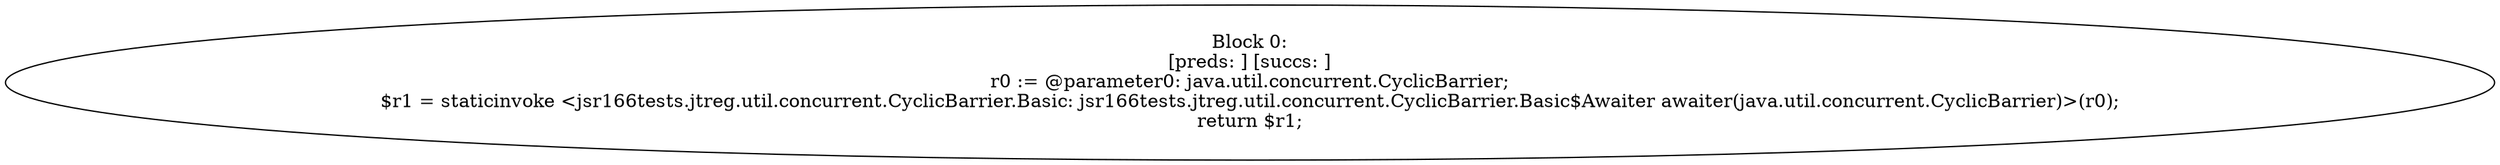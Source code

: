 digraph "unitGraph" {
    "Block 0:
[preds: ] [succs: ]
r0 := @parameter0: java.util.concurrent.CyclicBarrier;
$r1 = staticinvoke <jsr166tests.jtreg.util.concurrent.CyclicBarrier.Basic: jsr166tests.jtreg.util.concurrent.CyclicBarrier.Basic$Awaiter awaiter(java.util.concurrent.CyclicBarrier)>(r0);
return $r1;
"
}
